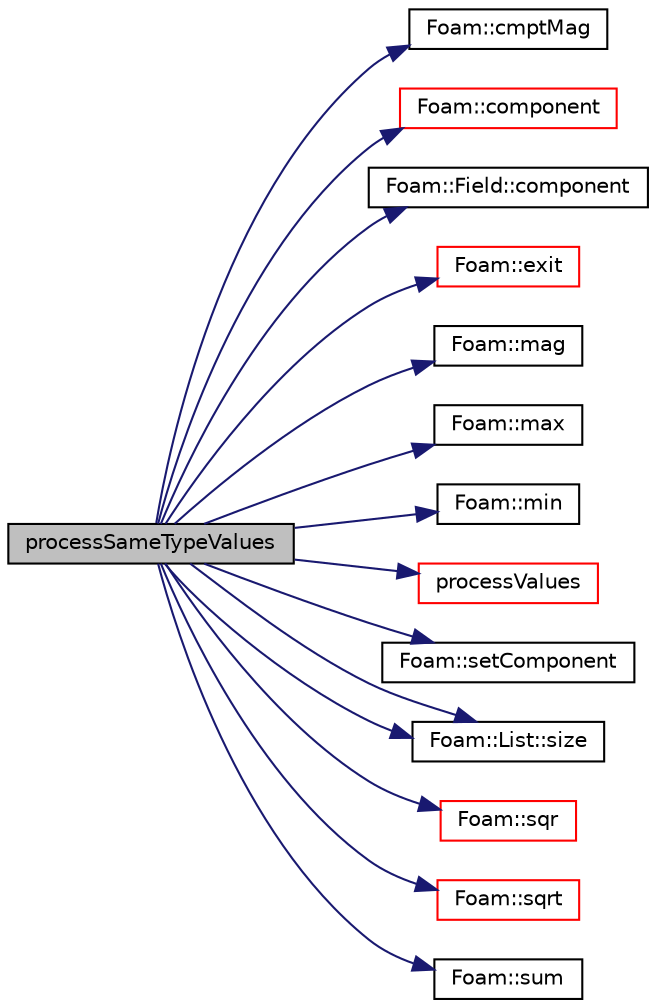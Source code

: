 digraph "processSameTypeValues"
{
  bgcolor="transparent";
  edge [fontname="Helvetica",fontsize="10",labelfontname="Helvetica",labelfontsize="10"];
  node [fontname="Helvetica",fontsize="10",shape=record];
  rankdir="LR";
  Node626 [label="processSameTypeValues",height=0.2,width=0.4,color="black", fillcolor="grey75", style="filled", fontcolor="black"];
  Node626 -> Node627 [color="midnightblue",fontsize="10",style="solid",fontname="Helvetica"];
  Node627 [label="Foam::cmptMag",height=0.2,width=0.4,color="black",URL="$a21851.html#acf2383c8a0a1d5fef3eb5255b950229d"];
  Node626 -> Node628 [color="midnightblue",fontsize="10",style="solid",fontname="Helvetica"];
  Node628 [label="Foam::component",height=0.2,width=0.4,color="red",URL="$a21851.html#a38788135ad21a6daaf3af2a761b33508"];
  Node626 -> Node630 [color="midnightblue",fontsize="10",style="solid",fontname="Helvetica"];
  Node630 [label="Foam::Field::component",height=0.2,width=0.4,color="black",URL="$a27573.html#aef03a3d86f5e52bd0f5fd130cb44a20e",tooltip="Return a component field of the field. "];
  Node626 -> Node631 [color="midnightblue",fontsize="10",style="solid",fontname="Helvetica"];
  Node631 [label="Foam::exit",height=0.2,width=0.4,color="red",URL="$a21851.html#a06ca7250d8e89caf05243ec094843642"];
  Node626 -> Node680 [color="midnightblue",fontsize="10",style="solid",fontname="Helvetica"];
  Node680 [label="Foam::mag",height=0.2,width=0.4,color="black",URL="$a21851.html#a929da2a3fdcf3dacbbe0487d3a330dae"];
  Node626 -> Node681 [color="midnightblue",fontsize="10",style="solid",fontname="Helvetica"];
  Node681 [label="Foam::max",height=0.2,width=0.4,color="black",URL="$a21851.html#ac993e906cf2774ae77e666bc24e81733"];
  Node626 -> Node682 [color="midnightblue",fontsize="10",style="solid",fontname="Helvetica"];
  Node682 [label="Foam::min",height=0.2,width=0.4,color="black",URL="$a21851.html#a253e112ad2d56d96230ff39ea7f442dc"];
  Node626 -> Node683 [color="midnightblue",fontsize="10",style="solid",fontname="Helvetica"];
  Node683 [label="processValues",height=0.2,width=0.4,color="red",URL="$a24185.html#ad36e3e5a110436c5fc8211ae6e209b75",tooltip="Apply the &#39;operation&#39; to the values. Wrapper around. "];
  Node626 -> Node686 [color="midnightblue",fontsize="10",style="solid",fontname="Helvetica"];
  Node686 [label="Foam::setComponent",height=0.2,width=0.4,color="black",URL="$a21851.html#a389e1b8ee9d4554b1c53f7add93773bd"];
  Node626 -> Node687 [color="midnightblue",fontsize="10",style="solid",fontname="Helvetica"];
  Node687 [label="Foam::List::size",height=0.2,width=0.4,color="black",URL="$a26833.html#a8a5f6fa29bd4b500caf186f60245b384",tooltip="Override size to be inconsistent with allocated storage. "];
  Node626 -> Node687 [color="midnightblue",fontsize="10",style="solid",fontname="Helvetica"];
  Node626 -> Node688 [color="midnightblue",fontsize="10",style="solid",fontname="Helvetica"];
  Node688 [label="Foam::sqr",height=0.2,width=0.4,color="red",URL="$a21851.html#a277dc11c581d53826ab5090b08f3b17b"];
  Node626 -> Node689 [color="midnightblue",fontsize="10",style="solid",fontname="Helvetica"];
  Node689 [label="Foam::sqrt",height=0.2,width=0.4,color="red",URL="$a21851.html#a8616bd62eebf2342a80222fecb1bda71"];
  Node626 -> Node690 [color="midnightblue",fontsize="10",style="solid",fontname="Helvetica"];
  Node690 [label="Foam::sum",height=0.2,width=0.4,color="black",URL="$a21851.html#a3d8733143aad0e03b300186ab4bef137"];
}
